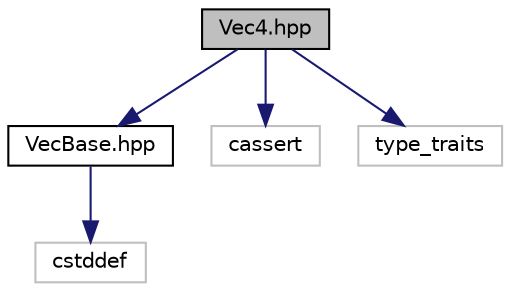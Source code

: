 digraph "Vec4.hpp"
{
  edge [fontname="Helvetica",fontsize="10",labelfontname="Helvetica",labelfontsize="10"];
  node [fontname="Helvetica",fontsize="10",shape=record];
  Node0 [label="Vec4.hpp",height=0.2,width=0.4,color="black", fillcolor="grey75", style="filled", fontcolor="black"];
  Node0 -> Node1 [color="midnightblue",fontsize="10",style="solid"];
  Node1 [label="VecBase.hpp",height=0.2,width=0.4,color="black", fillcolor="white", style="filled",URL="$_vec_base_8hpp.html"];
  Node1 -> Node2 [color="midnightblue",fontsize="10",style="solid"];
  Node2 [label="cstddef",height=0.2,width=0.4,color="grey75", fillcolor="white", style="filled"];
  Node0 -> Node3 [color="midnightblue",fontsize="10",style="solid"];
  Node3 [label="cassert",height=0.2,width=0.4,color="grey75", fillcolor="white", style="filled"];
  Node0 -> Node4 [color="midnightblue",fontsize="10",style="solid"];
  Node4 [label="type_traits",height=0.2,width=0.4,color="grey75", fillcolor="white", style="filled"];
}
